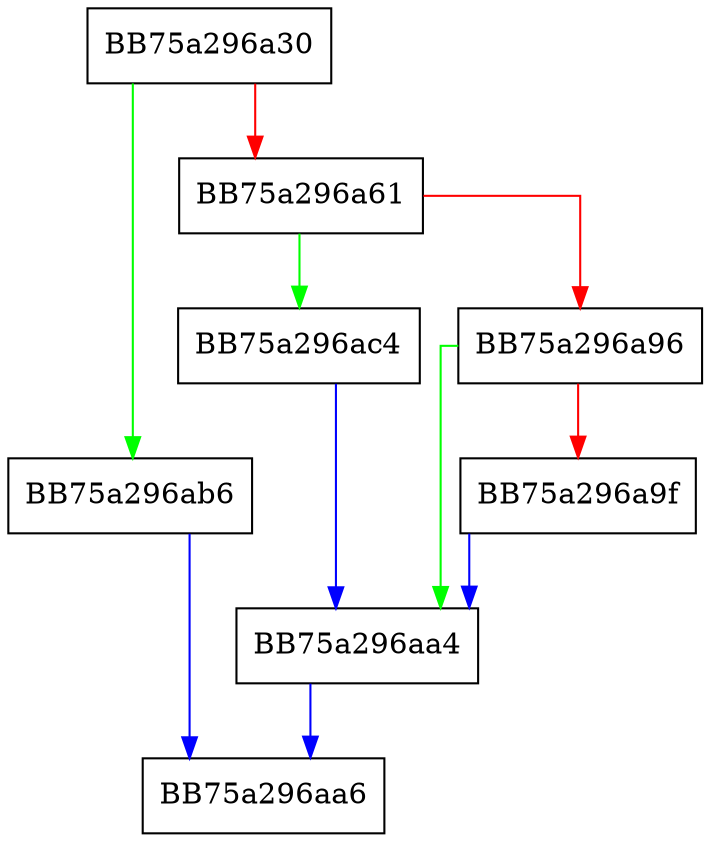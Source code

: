 digraph whereLoopXfer {
  node [shape="box"];
  graph [splines=ortho];
  BB75a296a30 -> BB75a296ab6 [color="green"];
  BB75a296a30 -> BB75a296a61 [color="red"];
  BB75a296a61 -> BB75a296ac4 [color="green"];
  BB75a296a61 -> BB75a296a96 [color="red"];
  BB75a296a96 -> BB75a296aa4 [color="green"];
  BB75a296a96 -> BB75a296a9f [color="red"];
  BB75a296a9f -> BB75a296aa4 [color="blue"];
  BB75a296aa4 -> BB75a296aa6 [color="blue"];
  BB75a296ab6 -> BB75a296aa6 [color="blue"];
  BB75a296ac4 -> BB75a296aa4 [color="blue"];
}